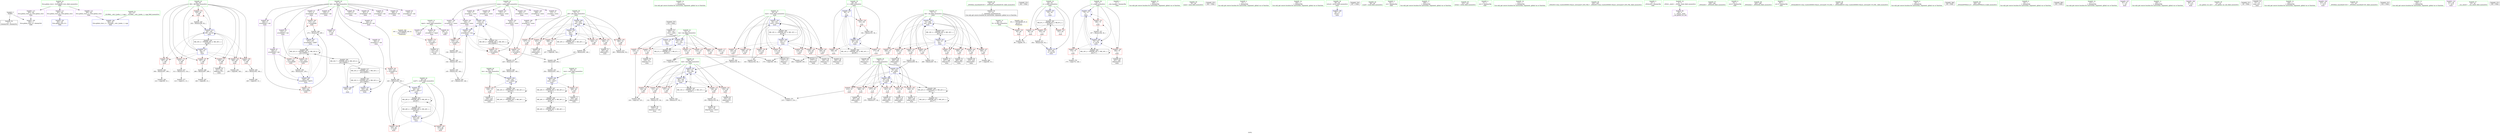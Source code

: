 digraph "SVFG" {
	label="SVFG";

	Node0x55e8c826e5e0 [shape=record,color=grey,label="{NodeID: 0\nNullPtr}"];
	Node0x55e8c826e5e0 -> Node0x55e8c8296a30[style=solid];
	Node0x55e8c826e5e0 -> Node0x55e8c829e7e0[style=solid];
	Node0x55e8c82a51a0 [shape=record,color=grey,label="{NodeID: 263\n308 = Binary(307, 309, )\n}"];
	Node0x55e8c82a51a0 -> Node0x55e8c82a6e20[style=solid];
	Node0x55e8c829e340 [shape=record,color=red,label="{NodeID: 180\n272\<--271\n\<--arrayidx86\nmain\n}"];
	Node0x55e8c829e340 -> Node0x55e8c82a5920[style=solid];
	Node0x55e8c8295770 [shape=record,color=purple,label="{NodeID: 97\n115\<--17\narrayidx\<--nums\nmain\n}"];
	Node0x55e8c82723c0 [shape=record,color=green,label="{NodeID: 14\n197\<--1\n\<--dummyObj\nCan only get source location for instruction, argument, global var or function.}"];
	Node0x55e8c82a66a0 [shape=record,color=grey,label="{NodeID: 277\n315 = cmp(313, 15, )\n}"];
	Node0x55e8c8298ff0 [shape=record,color=blue,label="{NodeID: 194\n64\<--163\nstart\<--inc26\nmain\n}"];
	Node0x55e8c8298ff0 -> Node0x55e8c829b5c0[style=dashed];
	Node0x55e8c8298ff0 -> Node0x55e8c829b690[style=dashed];
	Node0x55e8c8298ff0 -> Node0x55e8c829b760[style=dashed];
	Node0x55e8c8298ff0 -> Node0x55e8c829b830[style=dashed];
	Node0x55e8c8298ff0 -> Node0x55e8c829b900[style=dashed];
	Node0x55e8c8298ff0 -> Node0x55e8c829b9d0[style=dashed];
	Node0x55e8c8298ff0 -> Node0x55e8c829baa0[style=dashed];
	Node0x55e8c8298ff0 -> Node0x55e8c8298ff0[style=dashed];
	Node0x55e8c8298ff0 -> Node0x55e8c82b6da0[style=dashed];
	Node0x55e8c82962d0 [shape=record,color=purple,label="{NodeID: 111\n381\<--28\nllvm.global_ctors_0\<--llvm.global_ctors\nGlob }"];
	Node0x55e8c82962d0 -> Node0x55e8c829e5e0[style=solid];
	Node0x55e8c8274440 [shape=record,color=green,label="{NodeID: 28\n42\<--48\n_ZNSt8ios_base4InitD1Ev\<--_ZNSt8ios_base4InitD1Ev_field_insensitive\n}"];
	Node0x55e8c8274440 -> Node0x55e8c8296c00[style=solid];
	Node0x55e8c82d1840 [shape=record,color=black,label="{NodeID: 374\n342 = PHI()\n}"];
	Node0x55e8c8299b50 [shape=record,color=blue,label="{NodeID: 208\n76\<--278\nk\<--inc89\nmain\n}"];
	Node0x55e8c8299b50 -> Node0x55e8c829cfc0[style=dashed];
	Node0x55e8c8299b50 -> Node0x55e8c829d090[style=dashed];
	Node0x55e8c8299b50 -> Node0x55e8c829d160[style=dashed];
	Node0x55e8c8299b50 -> Node0x55e8c829d230[style=dashed];
	Node0x55e8c8299b50 -> Node0x55e8c829d300[style=dashed];
	Node0x55e8c8299b50 -> Node0x55e8c829d3d0[style=dashed];
	Node0x55e8c8299b50 -> Node0x55e8c8299b50[style=dashed];
	Node0x55e8c8299b50 -> Node0x55e8c82b1090[style=dashed];
	Node0x55e8c829b690 [shape=record,color=red,label="{NodeID: 125\n113\<--64\n\<--start\nmain\n}"];
	Node0x55e8c829b690 -> Node0x55e8c8296dd0[style=solid];
	Node0x55e8c82951c0 [shape=record,color=green,label="{NodeID: 42\n82\<--83\nres97\<--res97_field_insensitive\nmain\n}"];
	Node0x55e8c82951c0 -> Node0x55e8c829d640[style=solid];
	Node0x55e8c82951c0 -> Node0x55e8c829d710[style=solid];
	Node0x55e8c82951c0 -> Node0x55e8c8299dc0[style=solid];
	Node0x55e8c82951c0 -> Node0x55e8c82a0ee0[style=solid];
	Node0x55e8c82b6090 [shape=record,color=black,label="{NodeID: 305\nMR_8V_3 = PHI(MR_8V_4, MR_8V_2, )\npts\{63 \}\n}"];
	Node0x55e8c82b6090 -> Node0x55e8c829b350[style=dashed];
	Node0x55e8c82b6090 -> Node0x55e8c829b420[style=dashed];
	Node0x55e8c82b6090 -> Node0x55e8c829b4f0[style=dashed];
	Node0x55e8c82b6090 -> Node0x55e8c82a1080[style=dashed];
	Node0x55e8c829c1f0 [shape=record,color=red,label="{NodeID: 139\n174\<--70\n\<--j\nmain\n}"];
	Node0x55e8c829c1f0 -> Node0x55e8c82a6520[style=solid];
	Node0x55e8c8296dd0 [shape=record,color=black,label="{NodeID: 56\n114\<--113\nidxprom\<--\nmain\n}"];
	Node0x55e8c829cd50 [shape=record,color=red,label="{NodeID: 153\n244\<--74\n\<--j48\nmain\n}"];
	Node0x55e8c829cd50 -> Node0x55e8c82a54a0[style=solid];
	Node0x55e8c8297930 [shape=record,color=black,label="{NodeID: 70\n236\<--235\nidxprom66\<--\nmain\n}"];
	Node0x55e8c829a4a0 [shape=record,color=grey,label="{NodeID: 250\n147 = Binary(145, 148, )\n}"];
	Node0x55e8c829a4a0 -> Node0x55e8c8298e50[style=solid];
	Node0x55e8c829d8b0 [shape=record,color=red,label="{NodeID: 167\n297\<--84\n\<--i98\nmain\n}"];
	Node0x55e8c829d8b0 -> Node0x55e8c82a5620[style=solid];
	Node0x55e8c8298490 [shape=record,color=purple,label="{NodeID: 84\n230\<--8\narrayidx63\<--tab\nmain\n}"];
	Node0x55e8c8272e80 [shape=record,color=green,label="{NodeID: 1\n7\<--1\n__dso_handle\<--dummyObj\nGlob }"];
	Node0x55e8c82a5320 [shape=record,color=grey,label="{NodeID: 264\n136 = Binary(137, 135, )\n}"];
	Node0x55e8c82a5320 -> Node0x55e8c8299ea0[style=solid];
	Node0x55e8c829e410 [shape=record,color=red,label="{NodeID: 181\n323\<--322\n\<--arrayidx116\nmain\n}"];
	Node0x55e8c829e410 -> Node0x55e8c829a1a0[style=solid];
	Node0x55e8c8295840 [shape=record,color=purple,label="{NodeID: 98\n118\<--17\narrayidx7\<--nums\nmain\n}"];
	Node0x55e8c8295840 -> Node0x55e8c829ec20[style=solid];
	Node0x55e8c8272490 [shape=record,color=green,label="{NodeID: 15\n299\<--1\n\<--dummyObj\nCan only get source location for instruction, argument, global var or function.}"];
	Node0x55e8c82a6820 [shape=record,color=grey,label="{NodeID: 278\n111 = cmp(109, 110, )\n}"];
	Node0x55e8c82990c0 [shape=record,color=blue,label="{NodeID: 195\n68\<--15\ni\<--\nmain\n}"];
	Node0x55e8c82990c0 -> Node0x55e8c829bf80[style=dashed];
	Node0x55e8c82990c0 -> Node0x55e8c829c050[style=dashed];
	Node0x55e8c82990c0 -> Node0x55e8c829c120[style=dashed];
	Node0x55e8c82990c0 -> Node0x55e8c8299400[style=dashed];
	Node0x55e8c82990c0 -> Node0x55e8c82b7390[style=dashed];
	Node0x55e8c82963d0 [shape=record,color=purple,label="{NodeID: 112\n382\<--28\nllvm.global_ctors_1\<--llvm.global_ctors\nGlob }"];
	Node0x55e8c82963d0 -> Node0x55e8c829e6e0[style=solid];
	Node0x55e8c8274510 [shape=record,color=green,label="{NodeID: 29\n55\<--56\nmain\<--main_field_insensitive\n}"];
	Node0x55e8c82d1940 [shape=record,color=black,label="{NodeID: 375\n344 = PHI()\n}"];
	Node0x55e8c8299c20 [shape=record,color=blue,label="{NodeID: 209\n74\<--283\nj48\<--inc92\nmain\n}"];
	Node0x55e8c8299c20 -> Node0x55e8c829cae0[style=dashed];
	Node0x55e8c8299c20 -> Node0x55e8c829cbb0[style=dashed];
	Node0x55e8c8299c20 -> Node0x55e8c829cc80[style=dashed];
	Node0x55e8c8299c20 -> Node0x55e8c829cd50[style=dashed];
	Node0x55e8c8299c20 -> Node0x55e8c829ce20[style=dashed];
	Node0x55e8c8299c20 -> Node0x55e8c829cef0[style=dashed];
	Node0x55e8c8299c20 -> Node0x55e8c8299670[style=dashed];
	Node0x55e8c8299c20 -> Node0x55e8c8299c20[style=dashed];
	Node0x55e8c8299c20 -> Node0x55e8c82b8290[style=dashed];
	Node0x55e8c829b760 [shape=record,color=red,label="{NodeID: 126\n116\<--64\n\<--start\nmain\n}"];
	Node0x55e8c829b760 -> Node0x55e8c8296ea0[style=solid];
	Node0x55e8c8295290 [shape=record,color=green,label="{NodeID: 43\n84\<--85\ni98\<--i98_field_insensitive\nmain\n}"];
	Node0x55e8c8295290 -> Node0x55e8c829d7e0[style=solid];
	Node0x55e8c8295290 -> Node0x55e8c829d8b0[style=solid];
	Node0x55e8c8295290 -> Node0x55e8c829d980[style=solid];
	Node0x55e8c8295290 -> Node0x55e8c829da50[style=solid];
	Node0x55e8c8295290 -> Node0x55e8c829db20[style=solid];
	Node0x55e8c8295290 -> Node0x55e8c829dbf0[style=solid];
	Node0x55e8c8295290 -> Node0x55e8c829dcc0[style=solid];
	Node0x55e8c8295290 -> Node0x55e8c82a0e10[style=solid];
	Node0x55e8c8295290 -> Node0x55e8c82a0fb0[style=solid];
	Node0x55e8c82b6da0 [shape=record,color=black,label="{NodeID: 306\nMR_10V_2 = PHI(MR_10V_4, MR_10V_1, )\npts\{65 \}\n}"];
	Node0x55e8c82b6da0 -> Node0x55e8c829eb50[style=dashed];
	Node0x55e8c829c2c0 [shape=record,color=red,label="{NodeID: 140\n180\<--70\n\<--j\nmain\n}"];
	Node0x55e8c829c2c0 -> Node0x55e8c8297520[style=solid];
	Node0x55e8c8296ea0 [shape=record,color=black,label="{NodeID: 57\n117\<--116\nidxprom6\<--\nmain\n}"];
	Node0x55e8c829ce20 [shape=record,color=red,label="{NodeID: 154\n262\<--74\n\<--j48\nmain\n}"];
	Node0x55e8c829ce20 -> Node0x55e8c8297d40[style=solid];
	Node0x55e8c8297a00 [shape=record,color=black,label="{NodeID: 71\n239\<--238\nidxprom68\<--\nmain\n}"];
	Node0x55e8c82bf790 [shape=record,color=yellow,style=double,label="{NodeID: 334\n6V_1 = ENCHI(MR_6V_0)\npts\{61 \}\nFun[main]}"];
	Node0x55e8c82bf790 -> Node0x55e8c829b280[style=dashed];
	Node0x55e8c829a620 [shape=record,color=grey,label="{NodeID: 251\n139 = Binary(138, 92, )\n}"];
	Node0x55e8c829a620 -> Node0x55e8c8297110[style=solid];
	Node0x55e8c829d980 [shape=record,color=red,label="{NodeID: 168\n302\<--84\n\<--i98\nmain\n}"];
	Node0x55e8c829d980 -> Node0x55e8c82a4d20[style=solid];
	Node0x55e8c8298560 [shape=record,color=purple,label="{NodeID: 85\n233\<--8\narrayidx65\<--tab\nmain\n}"];
	Node0x55e8c8298560 -> Node0x55e8c829e000[style=solid];
	Node0x55e8c8272d00 [shape=record,color=green,label="{NodeID: 2\n15\<--1\n\<--dummyObj\nCan only get source location for instruction, argument, global var or function.}"];
	Node0x55e8c82c03d0 [shape=record,color=yellow,style=double,label="{NodeID: 348\n34V_1 = ENCHI(MR_34V_0)\npts\{130000 \}\nFun[main]}"];
	Node0x55e8c82c03d0 -> Node0x55e8c829de60[style=dashed];
	Node0x55e8c82a54a0 [shape=record,color=grey,label="{NodeID: 265\n245 = Binary(244, 148, )\n}"];
	Node0x55e8c82a54a0 -> Node0x55e8c829ada0[style=solid];
	Node0x55e8c829e4e0 [shape=record,color=blue,label="{NodeID: 182\n14\<--15\nlen\<--\nGlob }"];
	Node0x55e8c829e4e0 -> Node0x55e8c82b5b90[style=dashed];
	Node0x55e8c8295910 [shape=record,color=purple,label="{NodeID: 99\n130\<--17\narrayidx12\<--nums\nmain\n}"];
	Node0x55e8c8272560 [shape=record,color=green,label="{NodeID: 16\n304\<--1\n\<--dummyObj\nCan only get source location for instruction, argument, global var or function.}"];
	Node0x55e8c82a69a0 [shape=record,color=grey,label="{NodeID: 279\n96 = cmp(94, 95, )\n}"];
	Node0x55e8c8299190 [shape=record,color=blue,label="{NodeID: 196\n70\<--15\nj\<--\nmain\n}"];
	Node0x55e8c8299190 -> Node0x55e8c829c1f0[style=dashed];
	Node0x55e8c8299190 -> Node0x55e8c829c2c0[style=dashed];
	Node0x55e8c8299190 -> Node0x55e8c829c390[style=dashed];
	Node0x55e8c8299190 -> Node0x55e8c8299190[style=dashed];
	Node0x55e8c8299190 -> Node0x55e8c8299330[style=dashed];
	Node0x55e8c8299190 -> Node0x55e8c82b7890[style=dashed];
	Node0x55e8c82964d0 [shape=record,color=purple,label="{NodeID: 113\n383\<--28\nllvm.global_ctors_2\<--llvm.global_ctors\nGlob }"];
	Node0x55e8c82964d0 -> Node0x55e8c829e7e0[style=solid];
	Node0x55e8c82745e0 [shape=record,color=green,label="{NodeID: 30\n58\<--59\nretval\<--retval_field_insensitive\nmain\n}"];
	Node0x55e8c82745e0 -> Node0x55e8c829e8e0[style=solid];
	Node0x55e8c82d1a40 [shape=record,color=black,label="{NodeID: 376\n347 = PHI()\n}"];
	Node0x55e8c8299cf0 [shape=record,color=blue,label="{NodeID: 210\n72\<--288\ni44\<--inc95\nmain\n}"];
	Node0x55e8c8299cf0 -> Node0x55e8c829c460[style=dashed];
	Node0x55e8c8299cf0 -> Node0x55e8c829c530[style=dashed];
	Node0x55e8c8299cf0 -> Node0x55e8c829c600[style=dashed];
	Node0x55e8c8299cf0 -> Node0x55e8c829c6d0[style=dashed];
	Node0x55e8c8299cf0 -> Node0x55e8c829c7a0[style=dashed];
	Node0x55e8c8299cf0 -> Node0x55e8c829c870[style=dashed];
	Node0x55e8c8299cf0 -> Node0x55e8c829c940[style=dashed];
	Node0x55e8c8299cf0 -> Node0x55e8c829ca10[style=dashed];
	Node0x55e8c8299cf0 -> Node0x55e8c8299cf0[style=dashed];
	Node0x55e8c8299cf0 -> Node0x55e8c82b7d90[style=dashed];
	Node0x55e8c829b830 [shape=record,color=red,label="{NodeID: 127\n120\<--64\n\<--start\nmain\n}"];
	Node0x55e8c829b830 -> Node0x55e8c82a4a20[style=solid];
	Node0x55e8c8295360 [shape=record,color=green,label="{NodeID: 44\n89\<--90\nscanf\<--scanf_field_insensitive\n}"];
	Node0x55e8c82b6e90 [shape=record,color=black,label="{NodeID: 307\nMR_12V_2 = PHI(MR_12V_3, MR_12V_1, )\npts\{67 \}\n}"];
	Node0x55e8c82b6e90 -> Node0x55e8c829ecf0[style=dashed];
	Node0x55e8c82b6e90 -> Node0x55e8c82b6e90[style=dashed];
	Node0x55e8c829c390 [shape=record,color=red,label="{NodeID: 141\n186\<--70\n\<--j\nmain\n}"];
	Node0x55e8c829c390 -> Node0x55e8c82a48a0[style=solid];
	Node0x55e8c8296f70 [shape=record,color=black,label="{NodeID: 58\n129\<--128\nidxprom11\<--\nmain\n}"];
	Node0x55e8c829cef0 [shape=record,color=red,label="{NodeID: 155\n282\<--74\n\<--j48\nmain\n}"];
	Node0x55e8c829cef0 -> Node0x55e8c82a60a0[style=solid];
	Node0x55e8c8297ad0 [shape=record,color=black,label="{NodeID: 72\n247\<--246\nidxprom72\<--\nmain\n}"];
	Node0x55e8c829a7a0 [shape=record,color=grey,label="{NodeID: 252\n210 = Binary(209, 92, )\n}"];
	Node0x55e8c829a7a0 -> Node0x55e8c8299740[style=solid];
	Node0x55e8c829da50 [shape=record,color=red,label="{NodeID: 169\n307\<--84\n\<--i98\nmain\n}"];
	Node0x55e8c829da50 -> Node0x55e8c82a51a0[style=solid];
	Node0x55e8c8298630 [shape=record,color=purple,label="{NodeID: 86\n237\<--8\narrayidx67\<--tab\nmain\n}"];
	Node0x55e8c82726b0 [shape=record,color=green,label="{NodeID: 3\n19\<--1\n.str\<--dummyObj\nGlob }"];
	Node0x55e8c82a5620 [shape=record,color=grey,label="{NodeID: 266\n298 = Binary(297, 299, )\n}"];
	Node0x55e8c82a5620 -> Node0x55e8c82a75a0[style=solid];
	Node0x55e8c829e5e0 [shape=record,color=blue,label="{NodeID: 183\n381\<--29\nllvm.global_ctors_0\<--\nGlob }"];
	Node0x55e8c82959e0 [shape=record,color=purple,label="{NodeID: 100\n134\<--17\narrayidx14\<--nums\nmain\n}"];
	Node0x55e8c82959e0 -> Node0x55e8c829dd90[style=solid];
	Node0x55e8c82736e0 [shape=record,color=green,label="{NodeID: 17\n309\<--1\n\<--dummyObj\nCan only get source location for instruction, argument, global var or function.}"];
	Node0x55e8c82a6b20 [shape=record,color=grey,label="{NodeID: 280\n170 = cmp(168, 169, )\n}"];
	Node0x55e8c8299260 [shape=record,color=blue,label="{NodeID: 197\n182\<--184\narrayidx37\<--\nmain\n}"];
	Node0x55e8c8299260 -> Node0x55e8c8299260[style=dashed];
	Node0x55e8c8299260 -> Node0x55e8c82bbe90[style=dashed];
	Node0x55e8c82965d0 [shape=record,color=red,label="{NodeID: 114\n110\<--14\n\<--len\nmain\n}"];
	Node0x55e8c82965d0 -> Node0x55e8c82a6820[style=solid];
	Node0x55e8c82746b0 [shape=record,color=green,label="{NodeID: 31\n60\<--61\nN\<--N_field_insensitive\nmain\n}"];
	Node0x55e8c82746b0 -> Node0x55e8c829b280[style=solid];
	Node0x55e8c8299dc0 [shape=record,color=blue,label="{NodeID: 211\n82\<--184\nres97\<--\nmain\n}"];
	Node0x55e8c8299dc0 -> Node0x55e8c829d640[style=dashed];
	Node0x55e8c8299dc0 -> Node0x55e8c829d710[style=dashed];
	Node0x55e8c8299dc0 -> Node0x55e8c82a0ee0[style=dashed];
	Node0x55e8c8299dc0 -> Node0x55e8c82b5690[style=dashed];
	Node0x55e8c8299dc0 -> Node0x55e8c82b9690[style=dashed];
	Node0x55e8c829b900 [shape=record,color=red,label="{NodeID: 128\n128\<--64\n\<--start\nmain\n}"];
	Node0x55e8c829b900 -> Node0x55e8c8296f70[style=solid];
	Node0x55e8c8295430 [shape=record,color=green,label="{NodeID: 45\n103\<--104\nstrlen\<--strlen_field_insensitive\n}"];
	Node0x55e8c82b7390 [shape=record,color=black,label="{NodeID: 308\nMR_14V_2 = PHI(MR_14V_4, MR_14V_1, )\npts\{69 \}\n}"];
	Node0x55e8c82b7390 -> Node0x55e8c82990c0[style=dashed];
	Node0x55e8c829c460 [shape=record,color=red,label="{NodeID: 142\n200\<--72\n\<--i44\nmain\n}"];
	Node0x55e8c829c460 -> Node0x55e8c82a6ca0[style=solid];
	Node0x55e8c8297040 [shape=record,color=black,label="{NodeID: 59\n133\<--132\nidxprom13\<--sub\nmain\n}"];
	Node0x55e8c829cfc0 [shape=record,color=red,label="{NodeID: 156\n213\<--76\n\<--k\nmain\n}"];
	Node0x55e8c829cfc0 -> Node0x55e8c82a63a0[style=solid];
	Node0x55e8c8297ba0 [shape=record,color=black,label="{NodeID: 73\n250\<--249\nidxprom74\<--\nmain\n}"];
	Node0x55e8c829a920 [shape=record,color=grey,label="{NodeID: 253\n254 = Binary(253, 148, )\n}"];
	Node0x55e8c829a920 -> Node0x55e8c82999b0[style=solid];
	Node0x55e8c829db20 [shape=record,color=red,label="{NodeID: 170\n312\<--84\n\<--i98\nmain\n}"];
	Node0x55e8c829db20 -> Node0x55e8c829a020[style=solid];
	Node0x55e8c8298700 [shape=record,color=purple,label="{NodeID: 87\n240\<--8\narrayidx69\<--tab\nmain\n}"];
	Node0x55e8c8298700 -> Node0x55e8c829e0d0[style=solid];
	Node0x55e8c8298700 -> Node0x55e8c82998e0[style=solid];
	Node0x55e8c826e800 [shape=record,color=green,label="{NodeID: 4\n21\<--1\n.str.1\<--dummyObj\nGlob }"];
	Node0x55e8c82a57a0 [shape=record,color=grey,label="{NodeID: 267\n278 = Binary(277, 92, )\n}"];
	Node0x55e8c82a57a0 -> Node0x55e8c8299b50[style=solid];
	Node0x55e8c829e6e0 [shape=record,color=blue,label="{NodeID: 184\n382\<--30\nllvm.global_ctors_1\<--_GLOBAL__sub_I_Jasko_1_1.cpp\nGlob }"];
	Node0x55e8c8295ab0 [shape=record,color=purple,label="{NodeID: 101\n151\<--17\narrayidx22\<--nums\nmain\n}"];
	Node0x55e8c82737b0 [shape=record,color=green,label="{NodeID: 18\n314\<--1\n\<--dummyObj\nCan only get source location for instruction, argument, global var or function.}"];
	Node0x55e8c82a6ca0 [shape=record,color=grey,label="{NodeID: 281\n202 = cmp(200, 201, )\n}"];
	Node0x55e8c8299330 [shape=record,color=blue,label="{NodeID: 198\n70\<--187\nj\<--inc39\nmain\n}"];
	Node0x55e8c8299330 -> Node0x55e8c829c1f0[style=dashed];
	Node0x55e8c8299330 -> Node0x55e8c829c2c0[style=dashed];
	Node0x55e8c8299330 -> Node0x55e8c829c390[style=dashed];
	Node0x55e8c8299330 -> Node0x55e8c8299190[style=dashed];
	Node0x55e8c8299330 -> Node0x55e8c8299330[style=dashed];
	Node0x55e8c8299330 -> Node0x55e8c82b7890[style=dashed];
	Node0x55e8c829ae70 [shape=record,color=red,label="{NodeID: 115\n125\<--14\n\<--len\nmain\n}"];
	Node0x55e8c829ae70 -> Node0x55e8c82a7420[style=solid];
	Node0x55e8c8274780 [shape=record,color=green,label="{NodeID: 32\n62\<--63\nz\<--z_field_insensitive\nmain\n}"];
	Node0x55e8c8274780 -> Node0x55e8c829b350[style=solid];
	Node0x55e8c8274780 -> Node0x55e8c829b420[style=solid];
	Node0x55e8c8274780 -> Node0x55e8c829b4f0[style=solid];
	Node0x55e8c8274780 -> Node0x55e8c829e9b0[style=solid];
	Node0x55e8c8274780 -> Node0x55e8c82a1080[style=solid];
	Node0x55e8c82a0e10 [shape=record,color=blue,label="{NodeID: 212\n84\<--15\ni98\<--\nmain\n}"];
	Node0x55e8c82a0e10 -> Node0x55e8c829d7e0[style=dashed];
	Node0x55e8c82a0e10 -> Node0x55e8c829d8b0[style=dashed];
	Node0x55e8c82a0e10 -> Node0x55e8c829d980[style=dashed];
	Node0x55e8c82a0e10 -> Node0x55e8c829da50[style=dashed];
	Node0x55e8c82a0e10 -> Node0x55e8c829db20[style=dashed];
	Node0x55e8c82a0e10 -> Node0x55e8c829dbf0[style=dashed];
	Node0x55e8c82a0e10 -> Node0x55e8c829dcc0[style=dashed];
	Node0x55e8c82a0e10 -> Node0x55e8c82a0fb0[style=dashed];
	Node0x55e8c82a0e10 -> Node0x55e8c82b9b90[style=dashed];
	Node0x55e8c829b9d0 [shape=record,color=red,label="{NodeID: 129\n149\<--64\n\<--start\nmain\n}"];
	Node0x55e8c829b9d0 -> Node0x55e8c82972b0[style=solid];
	Node0x55e8c8295500 [shape=record,color=green,label="{NodeID: 46\n335\<--336\n_ZStlsISt11char_traitsIcEERSt13basic_ostreamIcT_ES5_PKc\<--_ZStlsISt11char_traitsIcEERSt13basic_ostreamIcT_ES5_PKc_field_insensitive\n}"];
	Node0x55e8c82b7890 [shape=record,color=black,label="{NodeID: 309\nMR_16V_2 = PHI(MR_16V_3, MR_16V_1, )\npts\{71 \}\n}"];
	Node0x55e8c82b7890 -> Node0x55e8c8299190[style=dashed];
	Node0x55e8c82b7890 -> Node0x55e8c82b7890[style=dashed];
	Node0x55e8c829c530 [shape=record,color=red,label="{NodeID: 143\n209\<--72\n\<--i44\nmain\n}"];
	Node0x55e8c829c530 -> Node0x55e8c829a7a0[style=solid];
	Node0x55e8c8297110 [shape=record,color=black,label="{NodeID: 60\n140\<--139\nidxprom16\<--sub15\nmain\n}"];
	Node0x55e8c82bbe90 [shape=record,color=black,label="{NodeID: 323\nMR_32V_3 = PHI(MR_32V_4, MR_32V_2, )\npts\{100000 \}\n}"];
	Node0x55e8c82bbe90 -> Node0x55e8c8299260[style=dashed];
	Node0x55e8c82bbe90 -> Node0x55e8c82994d0[style=dashed];
	Node0x55e8c82bbe90 -> Node0x55e8c82bbe90[style=dashed];
	Node0x55e8c829d090 [shape=record,color=red,label="{NodeID: 157\n221\<--76\n\<--k\nmain\n}"];
	Node0x55e8c829d090 -> Node0x55e8c82976c0[style=solid];
	Node0x55e8c8297c70 [shape=record,color=black,label="{NodeID: 74\n260\<--259\nidxprom79\<--\nmain\n}"];
	Node0x55e8c829aaa0 [shape=record,color=grey,label="{NodeID: 254\n158 = Binary(157, 92, )\n}"];
	Node0x55e8c829aaa0 -> Node0x55e8c8298f20[style=solid];
	Node0x55e8c829dbf0 [shape=record,color=red,label="{NodeID: 171\n320\<--84\n\<--i98\nmain\n}"];
	Node0x55e8c829dbf0 -> Node0x55e8c8298080[style=solid];
	Node0x55e8c82987d0 [shape=record,color=purple,label="{NodeID: 88\n261\<--8\narrayidx80\<--tab\nmain\n}"];
	Node0x55e8c8272b80 [shape=record,color=green,label="{NodeID: 5\n23\<--1\n_ZSt4cout\<--dummyObj\nGlob }"];
	Node0x55e8c82a5920 [shape=record,color=grey,label="{NodeID: 268\n273 = Binary(272, 265, )\n}"];
	Node0x55e8c82a5920 -> Node0x55e8c8299a80[style=solid];
	Node0x55e8c829e7e0 [shape=record,color=blue, style = dotted,label="{NodeID: 185\n383\<--3\nllvm.global_ctors_2\<--dummyVal\nGlob }"];
	Node0x55e8c8295b80 [shape=record,color=purple,label="{NodeID: 102\n154\<--17\narrayidx24\<--nums\nmain\n}"];
	Node0x55e8c8295b80 -> Node0x55e8c8298e50[style=solid];
	Node0x55e8c8273880 [shape=record,color=green,label="{NodeID: 19\n4\<--6\n_ZStL8__ioinit\<--_ZStL8__ioinit_field_insensitive\nGlob }"];
	Node0x55e8c8273880 -> Node0x55e8c8298150[style=solid];
	Node0x55e8c82a6e20 [shape=record,color=grey,label="{NodeID: 282\n310 = cmp(308, 15, )\n}"];
	Node0x55e8c8299400 [shape=record,color=blue,label="{NodeID: 199\n68\<--192\ni\<--inc42\nmain\n}"];
	Node0x55e8c8299400 -> Node0x55e8c829bf80[style=dashed];
	Node0x55e8c8299400 -> Node0x55e8c829c050[style=dashed];
	Node0x55e8c8299400 -> Node0x55e8c829c120[style=dashed];
	Node0x55e8c8299400 -> Node0x55e8c8299400[style=dashed];
	Node0x55e8c8299400 -> Node0x55e8c82b7390[style=dashed];
	Node0x55e8c829af40 [shape=record,color=red,label="{NodeID: 116\n169\<--14\n\<--len\nmain\n}"];
	Node0x55e8c829af40 -> Node0x55e8c82a6b20[style=solid];
	Node0x55e8c8274850 [shape=record,color=green,label="{NodeID: 33\n64\<--65\nstart\<--start_field_insensitive\nmain\n}"];
	Node0x55e8c8274850 -> Node0x55e8c829b5c0[style=solid];
	Node0x55e8c8274850 -> Node0x55e8c829b690[style=solid];
	Node0x55e8c8274850 -> Node0x55e8c829b760[style=solid];
	Node0x55e8c8274850 -> Node0x55e8c829b830[style=solid];
	Node0x55e8c8274850 -> Node0x55e8c829b900[style=solid];
	Node0x55e8c8274850 -> Node0x55e8c829b9d0[style=solid];
	Node0x55e8c8274850 -> Node0x55e8c829baa0[style=solid];
	Node0x55e8c8274850 -> Node0x55e8c829eb50[style=solid];
	Node0x55e8c8274850 -> Node0x55e8c8298ff0[style=solid];
	Node0x55e8c82a0ee0 [shape=record,color=blue,label="{NodeID: 213\n82\<--325\nres97\<--add117\nmain\n}"];
	Node0x55e8c82a0ee0 -> Node0x55e8c82b5690[style=dashed];
	Node0x55e8c829baa0 [shape=record,color=red,label="{NodeID: 130\n162\<--64\n\<--start\nmain\n}"];
	Node0x55e8c829baa0 -> Node0x55e8c829ac20[style=solid];
	Node0x55e8c82955d0 [shape=record,color=green,label="{NodeID: 47\n339\<--340\n_ZNSolsEi\<--_ZNSolsEi_field_insensitive\n}"];
	Node0x55e8c82b7d90 [shape=record,color=black,label="{NodeID: 310\nMR_18V_2 = PHI(MR_18V_4, MR_18V_1, )\npts\{73 \}\n}"];
	Node0x55e8c82b7d90 -> Node0x55e8c82995a0[style=dashed];
	Node0x55e8c829c600 [shape=record,color=red,label="{NodeID: 144\n218\<--72\n\<--i44\nmain\n}"];
	Node0x55e8c829c600 -> Node0x55e8c82975f0[style=solid];
	Node0x55e8c82971e0 [shape=record,color=black,label="{NodeID: 61\n143\<--142\nconv18\<--\nmain\n}"];
	Node0x55e8c82971e0 -> Node0x55e8c8299ea0[style=solid];
	Node0x55e8c829d160 [shape=record,color=red,label="{NodeID: 158\n235\<--76\n\<--k\nmain\n}"];
	Node0x55e8c829d160 -> Node0x55e8c8297930[style=solid];
	Node0x55e8c8297d40 [shape=record,color=black,label="{NodeID: 75\n263\<--262\nidxprom81\<--\nmain\n}"];
	Node0x55e8c829ac20 [shape=record,color=grey,label="{NodeID: 255\n163 = Binary(162, 92, )\n}"];
	Node0x55e8c829ac20 -> Node0x55e8c8298ff0[style=solid];
	Node0x55e8c829dcc0 [shape=record,color=red,label="{NodeID: 172\n329\<--84\n\<--i98\nmain\n}"];
	Node0x55e8c829dcc0 -> Node0x55e8c82a2690[style=solid];
	Node0x55e8c82988a0 [shape=record,color=purple,label="{NodeID: 89\n264\<--8\narrayidx82\<--tab\nmain\n}"];
	Node0x55e8c82988a0 -> Node0x55e8c829e270[style=solid];
	Node0x55e8c8272c10 [shape=record,color=green,label="{NodeID: 6\n24\<--1\n.str.2\<--dummyObj\nGlob }"];
	Node0x55e8c82a5aa0 [shape=record,color=grey,label="{NodeID: 269\n226 = Binary(225, 148, )\n}"];
	Node0x55e8c82a5aa0 -> Node0x55e8c8299810[style=solid];
	Node0x55e8c829e8e0 [shape=record,color=blue,label="{NodeID: 186\n58\<--15\nretval\<--\nmain\n}"];
	Node0x55e8c8295c50 [shape=record,color=purple,label="{NodeID: 103\n220\<--17\narrayidx57\<--nums\nmain\n}"];
	Node0x55e8c8273950 [shape=record,color=green,label="{NodeID: 20\n8\<--10\ntab\<--tab_field_insensitive\nGlob }"];
	Node0x55e8c8273950 -> Node0x55e8c8298220[style=solid];
	Node0x55e8c8273950 -> Node0x55e8c82982f0[style=solid];
	Node0x55e8c8273950 -> Node0x55e8c82983c0[style=solid];
	Node0x55e8c8273950 -> Node0x55e8c8298490[style=solid];
	Node0x55e8c8273950 -> Node0x55e8c8298560[style=solid];
	Node0x55e8c8273950 -> Node0x55e8c8298630[style=solid];
	Node0x55e8c8273950 -> Node0x55e8c8298700[style=solid];
	Node0x55e8c8273950 -> Node0x55e8c82987d0[style=solid];
	Node0x55e8c8273950 -> Node0x55e8c82988a0[style=solid];
	Node0x55e8c8273950 -> Node0x55e8c8298970[style=solid];
	Node0x55e8c8273950 -> Node0x55e8c8298a40[style=solid];
	Node0x55e8c8273950 -> Node0x55e8c8298b10[style=solid];
	Node0x55e8c8273950 -> Node0x55e8c8298be0[style=solid];
	Node0x55e8c82a6fa0 [shape=record,color=grey,label="{NodeID: 283\n295 = cmp(294, 148, )\n}"];
	Node0x55e8c82994d0 [shape=record,color=blue,label="{NodeID: 200\n195\<--197\n\<--\nmain\n}"];
	Node0x55e8c82994d0 -> Node0x55e8c82bdc90[style=dashed];
	Node0x55e8c829b010 [shape=record,color=red,label="{NodeID: 117\n201\<--14\n\<--len\nmain\n}"];
	Node0x55e8c829b010 -> Node0x55e8c82a6ca0[style=solid];
	Node0x55e8c8274920 [shape=record,color=green,label="{NodeID: 34\n66\<--67\nend\<--end_field_insensitive\nmain\n}"];
	Node0x55e8c8274920 -> Node0x55e8c829bb70[style=solid];
	Node0x55e8c8274920 -> Node0x55e8c829bc40[style=solid];
	Node0x55e8c8274920 -> Node0x55e8c829bd10[style=solid];
	Node0x55e8c8274920 -> Node0x55e8c829bde0[style=solid];
	Node0x55e8c8274920 -> Node0x55e8c829beb0[style=solid];
	Node0x55e8c8274920 -> Node0x55e8c829ecf0[style=solid];
	Node0x55e8c8274920 -> Node0x55e8c8298f20[style=solid];
	Node0x55e8c82b3890 [shape=record,color=black,label="{NodeID: 297\nMR_26V_5 = PHI(MR_26V_6, MR_26V_4, )\npts\{81 \}\n}"];
	Node0x55e8c82b3890 -> Node0x55e8c82999b0[style=dashed];
	Node0x55e8c82b3890 -> Node0x55e8c82b3890[style=dashed];
	Node0x55e8c82b3890 -> Node0x55e8c82bd790[style=dashed];
	Node0x55e8c82a0fb0 [shape=record,color=blue,label="{NodeID: 214\n84\<--330\ni98\<--inc120\nmain\n}"];
	Node0x55e8c82a0fb0 -> Node0x55e8c829d7e0[style=dashed];
	Node0x55e8c82a0fb0 -> Node0x55e8c829d8b0[style=dashed];
	Node0x55e8c82a0fb0 -> Node0x55e8c829d980[style=dashed];
	Node0x55e8c82a0fb0 -> Node0x55e8c829da50[style=dashed];
	Node0x55e8c82a0fb0 -> Node0x55e8c829db20[style=dashed];
	Node0x55e8c82a0fb0 -> Node0x55e8c829dbf0[style=dashed];
	Node0x55e8c82a0fb0 -> Node0x55e8c829dcc0[style=dashed];
	Node0x55e8c82a0fb0 -> Node0x55e8c82a0fb0[style=dashed];
	Node0x55e8c82a0fb0 -> Node0x55e8c82b9b90[style=dashed];
	Node0x55e8c829bb70 [shape=record,color=red,label="{NodeID: 131\n124\<--66\n\<--end\nmain\n}"];
	Node0x55e8c829bb70 -> Node0x55e8c82a7420[style=solid];
	Node0x55e8c82966c0 [shape=record,color=green,label="{NodeID: 48\n345\<--346\n_ZNSolsEy\<--_ZNSolsEy_field_insensitive\n}"];
	Node0x55e8c82b8290 [shape=record,color=black,label="{NodeID: 311\nMR_20V_2 = PHI(MR_20V_3, MR_20V_1, )\npts\{75 \}\n}"];
	Node0x55e8c82b8290 -> Node0x55e8c8299670[style=dashed];
	Node0x55e8c82b8290 -> Node0x55e8c82b8290[style=dashed];
	Node0x55e8c829c6d0 [shape=record,color=red,label="{NodeID: 145\n228\<--72\n\<--i44\nmain\n}"];
	Node0x55e8c829c6d0 -> Node0x55e8c8297790[style=solid];
	Node0x55e8c82972b0 [shape=record,color=black,label="{NodeID: 62\n150\<--149\nidxprom21\<--\nmain\n}"];
	Node0x55e8c829d230 [shape=record,color=red,label="{NodeID: 159\n249\<--76\n\<--k\nmain\n}"];
	Node0x55e8c829d230 -> Node0x55e8c8297ba0[style=solid];
	Node0x55e8c8297e10 [shape=record,color=black,label="{NodeID: 76\n267\<--266\nidxprom83\<--\nmain\n}"];
	Node0x55e8c829ada0 [shape=record,color=grey,label="{NodeID: 256\n253 = Binary(245, 252, )\n}"];
	Node0x55e8c829ada0 -> Node0x55e8c829a920[style=solid];
	Node0x55e8c829dd90 [shape=record,color=red,label="{NodeID: 173\n135\<--134\n\<--arrayidx14\nmain\n}"];
	Node0x55e8c829dd90 -> Node0x55e8c82a5320[style=solid];
	Node0x55e8c8298970 [shape=record,color=purple,label="{NodeID: 90\n268\<--8\narrayidx84\<--tab\nmain\n}"];
	Node0x55e8c826ece0 [shape=record,color=green,label="{NodeID: 7\n26\<--1\n.str.3\<--dummyObj\nGlob }"];
	Node0x55e8c82a5c20 [shape=record,color=grey,label="{NodeID: 270\n288 = Binary(287, 92, )\n}"];
	Node0x55e8c82a5c20 -> Node0x55e8c8299cf0[style=solid];
	Node0x55e8c829e9b0 [shape=record,color=blue,label="{NodeID: 187\n62\<--92\nz\<--\nmain\n}"];
	Node0x55e8c829e9b0 -> Node0x55e8c82b6090[style=dashed];
	Node0x55e8c8295d20 [shape=record,color=purple,label="{NodeID: 104\n223\<--17\narrayidx59\<--nums\nmain\n}"];
	Node0x55e8c8295d20 -> Node0x55e8c829df30[style=solid];
	Node0x55e8c8273a20 [shape=record,color=green,label="{NodeID: 21\n11\<--13\ninput\<--input_field_insensitive\nGlob }"];
	Node0x55e8c8273a20 -> Node0x55e8c8298cb0[style=solid];
	Node0x55e8c8273a20 -> Node0x55e8c8298d80[style=solid];
	Node0x55e8c8273a20 -> Node0x55e8c82956a0[style=solid];
	Node0x55e8c82a7120 [shape=record,color=grey,label="{NodeID: 284\n257 = cmp(256, 15, )\n}"];
	Node0x55e8c82995a0 [shape=record,color=blue,label="{NodeID: 201\n72\<--15\ni44\<--\nmain\n}"];
	Node0x55e8c82995a0 -> Node0x55e8c829c460[style=dashed];
	Node0x55e8c82995a0 -> Node0x55e8c829c530[style=dashed];
	Node0x55e8c82995a0 -> Node0x55e8c829c600[style=dashed];
	Node0x55e8c82995a0 -> Node0x55e8c829c6d0[style=dashed];
	Node0x55e8c82995a0 -> Node0x55e8c829c7a0[style=dashed];
	Node0x55e8c82995a0 -> Node0x55e8c829c870[style=dashed];
	Node0x55e8c82995a0 -> Node0x55e8c829c940[style=dashed];
	Node0x55e8c82995a0 -> Node0x55e8c829ca10[style=dashed];
	Node0x55e8c82995a0 -> Node0x55e8c8299cf0[style=dashed];
	Node0x55e8c82995a0 -> Node0x55e8c82b7d90[style=dashed];
	Node0x55e8c829b0e0 [shape=record,color=red,label="{NodeID: 118\n214\<--14\n\<--len\nmain\n}"];
	Node0x55e8c829b0e0 -> Node0x55e8c82a63a0[style=solid];
	Node0x55e8c82749f0 [shape=record,color=green,label="{NodeID: 35\n68\<--69\ni\<--i_field_insensitive\nmain\n}"];
	Node0x55e8c82749f0 -> Node0x55e8c829bf80[style=solid];
	Node0x55e8c82749f0 -> Node0x55e8c829c050[style=solid];
	Node0x55e8c82749f0 -> Node0x55e8c829c120[style=solid];
	Node0x55e8c82749f0 -> Node0x55e8c82990c0[style=solid];
	Node0x55e8c82749f0 -> Node0x55e8c8299400[style=solid];
	Node0x55e8c82b3d90 [shape=record,color=black,label="{NodeID: 298\nMR_32V_9 = PHI(MR_32V_12, MR_32V_8, )\npts\{100000 \}\n}"];
	Node0x55e8c82b3d90 -> Node0x55e8c829e000[style=dashed];
	Node0x55e8c82b3d90 -> Node0x55e8c829e0d0[style=dashed];
	Node0x55e8c82b3d90 -> Node0x55e8c82998e0[style=dashed];
	Node0x55e8c82b3d90 -> Node0x55e8c82b3d90[style=dashed];
	Node0x55e8c82b3d90 -> Node0x55e8c82bdc90[style=dashed];
	Node0x55e8c82a1080 [shape=record,color=blue,label="{NodeID: 215\n62\<--354\nz\<--inc128\nmain\n}"];
	Node0x55e8c82a1080 -> Node0x55e8c82b6090[style=dashed];
	Node0x55e8c829bc40 [shape=record,color=red,label="{NodeID: 132\n131\<--66\n\<--end\nmain\n}"];
	Node0x55e8c829bc40 -> Node0x55e8c82a4ea0[style=solid];
	Node0x55e8c8296790 [shape=record,color=green,label="{NodeID: 49\n348\<--349\n_ZSt4endlIcSt11char_traitsIcEERSt13basic_ostreamIT_T0_ES6_\<--_ZSt4endlIcSt11char_traitsIcEERSt13basic_ostreamIT_T0_ES6__field_insensitive\n}"];
	Node0x55e8c82b8790 [shape=record,color=black,label="{NodeID: 312\nMR_22V_2 = PHI(MR_22V_3, MR_22V_1, )\npts\{77 \}\n}"];
	Node0x55e8c82b8790 -> Node0x55e8c82b1090[style=dashed];
	Node0x55e8c82b8790 -> Node0x55e8c82b8790[style=dashed];
	Node0x55e8c829c7a0 [shape=record,color=red,label="{NodeID: 146\n246\<--72\n\<--i44\nmain\n}"];
	Node0x55e8c829c7a0 -> Node0x55e8c8297ad0[style=solid];
	Node0x55e8c8297380 [shape=record,color=black,label="{NodeID: 63\n153\<--152\nidxprom23\<--\nmain\n}"];
	Node0x55e8c829d300 [shape=record,color=red,label="{NodeID: 160\n266\<--76\n\<--k\nmain\n}"];
	Node0x55e8c829d300 -> Node0x55e8c8297e10[style=solid];
	Node0x55e8c8297ee0 [shape=record,color=black,label="{NodeID: 77\n270\<--269\nidxprom85\<--\nmain\n}"];
	Node0x55e8c82a48a0 [shape=record,color=grey,label="{NodeID: 257\n187 = Binary(186, 92, )\n}"];
	Node0x55e8c82a48a0 -> Node0x55e8c8299330[style=solid];
	Node0x55e8c829de60 [shape=record,color=red,label="{NodeID: 174\n142\<--141\n\<--arrayidx17\nmain\n}"];
	Node0x55e8c829de60 -> Node0x55e8c82971e0[style=solid];
	Node0x55e8c8298a40 [shape=record,color=purple,label="{NodeID: 91\n271\<--8\narrayidx86\<--tab\nmain\n}"];
	Node0x55e8c8298a40 -> Node0x55e8c829e340[style=solid];
	Node0x55e8c8298a40 -> Node0x55e8c8299a80[style=solid];
	Node0x55e8c826ed70 [shape=record,color=green,label="{NodeID: 8\n29\<--1\n\<--dummyObj\nCan only get source location for instruction, argument, global var or function.}"];
	Node0x55e8c82a5da0 [shape=record,color=grey,label="{NodeID: 271\n354 = Binary(353, 92, )\n}"];
	Node0x55e8c82a5da0 -> Node0x55e8c82a1080[style=solid];
	Node0x55e8c829ea80 [shape=record,color=blue,label="{NodeID: 188\n14\<--105\nlen\<--conv\nmain\n}"];
	Node0x55e8c829ea80 -> Node0x55e8c82965d0[style=dashed];
	Node0x55e8c829ea80 -> Node0x55e8c829ae70[style=dashed];
	Node0x55e8c829ea80 -> Node0x55e8c829af40[style=dashed];
	Node0x55e8c829ea80 -> Node0x55e8c829b010[style=dashed];
	Node0x55e8c829ea80 -> Node0x55e8c829b0e0[style=dashed];
	Node0x55e8c829ea80 -> Node0x55e8c829b1b0[style=dashed];
	Node0x55e8c829ea80 -> Node0x55e8c82b5b90[style=dashed];
	Node0x55e8c8295df0 [shape=record,color=purple,label="{NodeID: 105\n248\<--17\narrayidx73\<--nums\nmain\n}"];
	Node0x55e8c8273af0 [shape=record,color=green,label="{NodeID: 22\n14\<--16\nlen\<--len_field_insensitive\nGlob }"];
	Node0x55e8c8273af0 -> Node0x55e8c82965d0[style=solid];
	Node0x55e8c8273af0 -> Node0x55e8c829ae70[style=solid];
	Node0x55e8c8273af0 -> Node0x55e8c829af40[style=solid];
	Node0x55e8c8273af0 -> Node0x55e8c829b010[style=solid];
	Node0x55e8c8273af0 -> Node0x55e8c829b0e0[style=solid];
	Node0x55e8c8273af0 -> Node0x55e8c829b1b0[style=solid];
	Node0x55e8c8273af0 -> Node0x55e8c829e4e0[style=solid];
	Node0x55e8c8273af0 -> Node0x55e8c829ea80[style=solid];
	Node0x55e8c7f4ce50 [shape=record,color=black,label="{NodeID: 368\n88 = PHI()\n}"];
	Node0x55e8c82a72a0 [shape=record,color=grey,label="{NodeID: 285\n305 = cmp(303, 15, )\n}"];
	Node0x55e8c8299670 [shape=record,color=blue,label="{NodeID: 202\n74\<--15\nj48\<--\nmain\n}"];
	Node0x55e8c8299670 -> Node0x55e8c829cae0[style=dashed];
	Node0x55e8c8299670 -> Node0x55e8c829cbb0[style=dashed];
	Node0x55e8c8299670 -> Node0x55e8c829cc80[style=dashed];
	Node0x55e8c8299670 -> Node0x55e8c829cd50[style=dashed];
	Node0x55e8c8299670 -> Node0x55e8c829ce20[style=dashed];
	Node0x55e8c8299670 -> Node0x55e8c829cef0[style=dashed];
	Node0x55e8c8299670 -> Node0x55e8c8299670[style=dashed];
	Node0x55e8c8299670 -> Node0x55e8c8299c20[style=dashed];
	Node0x55e8c8299670 -> Node0x55e8c82b8290[style=dashed];
	Node0x55e8c829b1b0 [shape=record,color=red,label="{NodeID: 119\n317\<--14\n\<--len\nmain\n}"];
	Node0x55e8c829b1b0 -> Node0x55e8c8297fb0[style=solid];
	Node0x55e8c8294de0 [shape=record,color=green,label="{NodeID: 36\n70\<--71\nj\<--j_field_insensitive\nmain\n}"];
	Node0x55e8c8294de0 -> Node0x55e8c829c1f0[style=solid];
	Node0x55e8c8294de0 -> Node0x55e8c829c2c0[style=solid];
	Node0x55e8c8294de0 -> Node0x55e8c829c390[style=solid];
	Node0x55e8c8294de0 -> Node0x55e8c8299190[style=solid];
	Node0x55e8c8294de0 -> Node0x55e8c8299330[style=solid];
	Node0x55e8c829bd10 [shape=record,color=red,label="{NodeID: 133\n138\<--66\n\<--end\nmain\n}"];
	Node0x55e8c829bd10 -> Node0x55e8c829a620[style=solid];
	Node0x55e8c8296860 [shape=record,color=green,label="{NodeID: 50\n350\<--351\n_ZNSolsEPFRSoS_E\<--_ZNSolsEPFRSoS_E_field_insensitive\n}"];
	Node0x55e8c82b8c90 [shape=record,color=black,label="{NodeID: 313\nMR_24V_2 = PHI(MR_24V_3, MR_24V_1, )\npts\{79 \}\n}"];
	Node0x55e8c82b8c90 -> Node0x55e8c82b1590[style=dashed];
	Node0x55e8c82b8c90 -> Node0x55e8c82b8c90[style=dashed];
	Node0x55e8c829c870 [shape=record,color=red,label="{NodeID: 147\n256\<--72\n\<--i44\nmain\n}"];
	Node0x55e8c829c870 -> Node0x55e8c82a7120[style=solid];
	Node0x55e8c8297450 [shape=record,color=black,label="{NodeID: 64\n178\<--177\nidxprom34\<--\nmain\n}"];
	Node0x55e8c829d3d0 [shape=record,color=red,label="{NodeID: 161\n277\<--76\n\<--k\nmain\n}"];
	Node0x55e8c829d3d0 -> Node0x55e8c82a57a0[style=solid];
	Node0x55e8c8297fb0 [shape=record,color=black,label="{NodeID: 78\n318\<--317\nidxprom113\<--\nmain\n}"];
	Node0x55e8c82a4a20 [shape=record,color=grey,label="{NodeID: 258\n121 = Binary(120, 92, )\n}"];
	Node0x55e8c82a4a20 -> Node0x55e8c829ecf0[style=solid];
	Node0x55e8c829df30 [shape=record,color=red,label="{NodeID: 175\n224\<--223\n\<--arrayidx59\nmain\n}"];
	Node0x55e8c829df30 -> Node0x55e8c82a5f20[style=solid];
	Node0x55e8c8298b10 [shape=record,color=purple,label="{NodeID: 92\n319\<--8\narrayidx114\<--tab\nmain\n}"];
	Node0x55e8c826ee00 [shape=record,color=green,label="{NodeID: 9\n92\<--1\n\<--dummyObj\nCan only get source location for instruction, argument, global var or function.}"];
	Node0x55e8c82a5f20 [shape=record,color=grey,label="{NodeID: 272\n225 = Binary(217, 224, )\n}"];
	Node0x55e8c82a5f20 -> Node0x55e8c82a5aa0[style=solid];
	Node0x55e8c829eb50 [shape=record,color=blue,label="{NodeID: 189\n64\<--15\nstart\<--\nmain\n}"];
	Node0x55e8c829eb50 -> Node0x55e8c829b5c0[style=dashed];
	Node0x55e8c829eb50 -> Node0x55e8c829b690[style=dashed];
	Node0x55e8c829eb50 -> Node0x55e8c829b760[style=dashed];
	Node0x55e8c829eb50 -> Node0x55e8c829b830[style=dashed];
	Node0x55e8c829eb50 -> Node0x55e8c829b900[style=dashed];
	Node0x55e8c829eb50 -> Node0x55e8c829b9d0[style=dashed];
	Node0x55e8c829eb50 -> Node0x55e8c829baa0[style=dashed];
	Node0x55e8c829eb50 -> Node0x55e8c8298ff0[style=dashed];
	Node0x55e8c829eb50 -> Node0x55e8c82b6da0[style=dashed];
	Node0x55e8c8295ec0 [shape=record,color=purple,label="{NodeID: 106\n251\<--17\narrayidx75\<--nums\nmain\n}"];
	Node0x55e8c8295ec0 -> Node0x55e8c829e1a0[style=solid];
	Node0x55e8c8273bc0 [shape=record,color=green,label="{NodeID: 23\n17\<--18\nnums\<--nums_field_insensitive\nGlob }"];
	Node0x55e8c8273bc0 -> Node0x55e8c8295770[style=solid];
	Node0x55e8c8273bc0 -> Node0x55e8c8295840[style=solid];
	Node0x55e8c8273bc0 -> Node0x55e8c8295910[style=solid];
	Node0x55e8c8273bc0 -> Node0x55e8c82959e0[style=solid];
	Node0x55e8c8273bc0 -> Node0x55e8c8295ab0[style=solid];
	Node0x55e8c8273bc0 -> Node0x55e8c8295b80[style=solid];
	Node0x55e8c8273bc0 -> Node0x55e8c8295c50[style=solid];
	Node0x55e8c8273bc0 -> Node0x55e8c8295d20[style=solid];
	Node0x55e8c8273bc0 -> Node0x55e8c8295df0[style=solid];
	Node0x55e8c8273bc0 -> Node0x55e8c8295ec0[style=solid];
	Node0x55e8c82d08c0 [shape=record,color=black,label="{NodeID: 369\n100 = PHI()\n}"];
	Node0x55e8c82a7420 [shape=record,color=grey,label="{NodeID: 286\n126 = cmp(124, 125, )\n}"];
	Node0x55e8c8299740 [shape=record,color=blue,label="{NodeID: 203\n76\<--210\nk\<--add52\nmain\n}"];
	Node0x55e8c8299740 -> Node0x55e8c829cfc0[style=dashed];
	Node0x55e8c8299740 -> Node0x55e8c829d090[style=dashed];
	Node0x55e8c8299740 -> Node0x55e8c829d160[style=dashed];
	Node0x55e8c8299740 -> Node0x55e8c829d230[style=dashed];
	Node0x55e8c8299740 -> Node0x55e8c829d300[style=dashed];
	Node0x55e8c8299740 -> Node0x55e8c829d3d0[style=dashed];
	Node0x55e8c8299740 -> Node0x55e8c8299b50[style=dashed];
	Node0x55e8c8299740 -> Node0x55e8c82b1090[style=dashed];
	Node0x55e8c829b280 [shape=record,color=red,label="{NodeID: 120\n95\<--60\n\<--N\nmain\n}"];
	Node0x55e8c829b280 -> Node0x55e8c82a69a0[style=solid];
	Node0x55e8c8294e70 [shape=record,color=green,label="{NodeID: 37\n72\<--73\ni44\<--i44_field_insensitive\nmain\n}"];
	Node0x55e8c8294e70 -> Node0x55e8c829c460[style=solid];
	Node0x55e8c8294e70 -> Node0x55e8c829c530[style=solid];
	Node0x55e8c8294e70 -> Node0x55e8c829c600[style=solid];
	Node0x55e8c8294e70 -> Node0x55e8c829c6d0[style=solid];
	Node0x55e8c8294e70 -> Node0x55e8c829c7a0[style=solid];
	Node0x55e8c8294e70 -> Node0x55e8c829c870[style=solid];
	Node0x55e8c8294e70 -> Node0x55e8c829c940[style=solid];
	Node0x55e8c8294e70 -> Node0x55e8c829ca10[style=solid];
	Node0x55e8c8294e70 -> Node0x55e8c82995a0[style=solid];
	Node0x55e8c8294e70 -> Node0x55e8c8299cf0[style=solid];
	Node0x55e8c829bde0 [shape=record,color=red,label="{NodeID: 134\n152\<--66\n\<--end\nmain\n}"];
	Node0x55e8c829bde0 -> Node0x55e8c8297380[style=solid];
	Node0x55e8c8296930 [shape=record,color=green,label="{NodeID: 51\n30\<--377\n_GLOBAL__sub_I_Jasko_1_1.cpp\<--_GLOBAL__sub_I_Jasko_1_1.cpp_field_insensitive\n}"];
	Node0x55e8c8296930 -> Node0x55e8c829e6e0[style=solid];
	Node0x55e8c82b9190 [shape=record,color=black,label="{NodeID: 314\nMR_26V_2 = PHI(MR_26V_3, MR_26V_1, )\npts\{81 \}\n}"];
	Node0x55e8c82b9190 -> Node0x55e8c82bd790[style=dashed];
	Node0x55e8c829c940 [shape=record,color=red,label="{NodeID: 148\n259\<--72\n\<--i44\nmain\n}"];
	Node0x55e8c829c940 -> Node0x55e8c8297c70[style=solid];
	Node0x55e8c8297520 [shape=record,color=black,label="{NodeID: 65\n181\<--180\nidxprom36\<--\nmain\n}"];
	Node0x55e8c82bd790 [shape=record,color=black,label="{NodeID: 328\nMR_26V_3 = PHI(MR_26V_4, MR_26V_2, )\npts\{81 \}\n}"];
	Node0x55e8c82bd790 -> Node0x55e8c82b3890[style=dashed];
	Node0x55e8c82bd790 -> Node0x55e8c82b9190[style=dashed];
	Node0x55e8c82bd790 -> Node0x55e8c82bd790[style=dashed];
	Node0x55e8c82a2690 [shape=record,color=grey,label="{NodeID: 245\n330 = Binary(329, 92, )\n}"];
	Node0x55e8c82a2690 -> Node0x55e8c82a0fb0[style=solid];
	Node0x55e8c829d4a0 [shape=record,color=red,label="{NodeID: 162\n238\<--78\n\<--res\nmain\n}"];
	Node0x55e8c829d4a0 -> Node0x55e8c8297a00[style=solid];
	Node0x55e8c8298080 [shape=record,color=black,label="{NodeID: 79\n321\<--320\nidxprom115\<--\nmain\n}"];
	Node0x55e8c82a4ba0 [shape=record,color=grey,label="{NodeID: 259\n242 = Binary(241, 234, )\n}"];
	Node0x55e8c82a4ba0 -> Node0x55e8c82998e0[style=solid];
	Node0x55e8c829e000 [shape=record,color=red,label="{NodeID: 176\n234\<--233\n\<--arrayidx65\nmain\n}"];
	Node0x55e8c829e000 -> Node0x55e8c82a4ba0[style=solid];
	Node0x55e8c8298be0 [shape=record,color=purple,label="{NodeID: 93\n322\<--8\narrayidx116\<--tab\nmain\n}"];
	Node0x55e8c8298be0 -> Node0x55e8c829e410[style=solid];
	Node0x55e8c8273380 [shape=record,color=green,label="{NodeID: 10\n137\<--1\n\<--dummyObj\nCan only get source location for instruction, argument, global var or function.}"];
	Node0x55e8c82a60a0 [shape=record,color=grey,label="{NodeID: 273\n283 = Binary(282, 92, )\n}"];
	Node0x55e8c82a60a0 -> Node0x55e8c8299c20[style=solid];
	Node0x55e8c829ec20 [shape=record,color=blue,label="{NodeID: 190\n118\<--15\narrayidx7\<--\nmain\n}"];
	Node0x55e8c829ec20 -> Node0x55e8c829dd90[style=dashed];
	Node0x55e8c829ec20 -> Node0x55e8c829df30[style=dashed];
	Node0x55e8c829ec20 -> Node0x55e8c829e1a0[style=dashed];
	Node0x55e8c829ec20 -> Node0x55e8c829ec20[style=dashed];
	Node0x55e8c829ec20 -> Node0x55e8c8298e50[style=dashed];
	Node0x55e8c829ec20 -> Node0x55e8c82ba590[style=dashed];
	Node0x55e8c8295f90 [shape=record,color=purple,label="{NodeID: 107\n87\<--19\n\<--.str\nmain\n}"];
	Node0x55e8c8273c90 [shape=record,color=green,label="{NodeID: 24\n28\<--32\nllvm.global_ctors\<--llvm.global_ctors_field_insensitive\nGlob }"];
	Node0x55e8c8273c90 -> Node0x55e8c82962d0[style=solid];
	Node0x55e8c8273c90 -> Node0x55e8c82963d0[style=solid];
	Node0x55e8c8273c90 -> Node0x55e8c82964d0[style=solid];
	Node0x55e8c82d13e0 [shape=record,color=black,label="{NodeID: 370\n102 = PHI()\n}"];
	Node0x55e8c82d13e0 -> Node0x55e8c8296d00[style=solid];
	Node0x55e8c82a75a0 [shape=record,color=grey,label="{NodeID: 287\n300 = cmp(298, 15, )\n}"];
	Node0x55e8c8299810 [shape=record,color=blue,label="{NodeID: 204\n78\<--226\nres\<--rem61\nmain\n}"];
	Node0x55e8c8299810 -> Node0x55e8c829d4a0[style=dashed];
	Node0x55e8c8299810 -> Node0x55e8c8299810[style=dashed];
	Node0x55e8c8299810 -> Node0x55e8c82b1590[style=dashed];
	Node0x55e8c829b350 [shape=record,color=red,label="{NodeID: 121\n94\<--62\n\<--z\nmain\n}"];
	Node0x55e8c829b350 -> Node0x55e8c82a69a0[style=solid];
	Node0x55e8c8294f00 [shape=record,color=green,label="{NodeID: 38\n74\<--75\nj48\<--j48_field_insensitive\nmain\n}"];
	Node0x55e8c8294f00 -> Node0x55e8c829cae0[style=solid];
	Node0x55e8c8294f00 -> Node0x55e8c829cbb0[style=solid];
	Node0x55e8c8294f00 -> Node0x55e8c829cc80[style=solid];
	Node0x55e8c8294f00 -> Node0x55e8c829cd50[style=solid];
	Node0x55e8c8294f00 -> Node0x55e8c829ce20[style=solid];
	Node0x55e8c8294f00 -> Node0x55e8c829cef0[style=solid];
	Node0x55e8c8294f00 -> Node0x55e8c8299670[style=solid];
	Node0x55e8c8294f00 -> Node0x55e8c8299c20[style=solid];
	Node0x55e8c829beb0 [shape=record,color=red,label="{NodeID: 135\n157\<--66\n\<--end\nmain\n}"];
	Node0x55e8c829beb0 -> Node0x55e8c829aaa0[style=solid];
	Node0x55e8c8296a30 [shape=record,color=black,label="{NodeID: 52\n2\<--3\ndummyVal\<--dummyVal\n}"];
	Node0x55e8c82b9690 [shape=record,color=black,label="{NodeID: 315\nMR_28V_2 = PHI(MR_28V_4, MR_28V_1, )\npts\{83 \}\n}"];
	Node0x55e8c82b9690 -> Node0x55e8c8299dc0[style=dashed];
	Node0x55e8c829ca10 [shape=record,color=red,label="{NodeID: 149\n287\<--72\n\<--i44\nmain\n}"];
	Node0x55e8c829ca10 -> Node0x55e8c82a5c20[style=solid];
	Node0x55e8c82975f0 [shape=record,color=black,label="{NodeID: 66\n219\<--218\nidxprom56\<--\nmain\n}"];
	Node0x55e8c82bdc90 [shape=record,color=black,label="{NodeID: 329\nMR_32V_7 = PHI(MR_32V_8, MR_32V_6, )\npts\{100000 \}\n}"];
	Node0x55e8c82bdc90 -> Node0x55e8c829e410[style=dashed];
	Node0x55e8c82bdc90 -> Node0x55e8c82b3d90[style=dashed];
	Node0x55e8c82bdc90 -> Node0x55e8c82ba090[style=dashed];
	Node0x55e8c82bdc90 -> Node0x55e8c82bdc90[style=dashed];
	Node0x55e8c8299ea0 [shape=record,color=grey,label="{NodeID: 246\n144 = Binary(136, 143, )\n}"];
	Node0x55e8c8299ea0 -> Node0x55e8c829a320[style=solid];
	Node0x55e8c829d570 [shape=record,color=red,label="{NodeID: 163\n269\<--80\n\<--res2\nmain\n}"];
	Node0x55e8c829d570 -> Node0x55e8c8297ee0[style=solid];
	Node0x55e8c8298150 [shape=record,color=purple,label="{NodeID: 80\n39\<--4\n\<--_ZStL8__ioinit\n__cxx_global_var_init\n}"];
	Node0x55e8c82a4d20 [shape=record,color=grey,label="{NodeID: 260\n303 = Binary(302, 304, )\n}"];
	Node0x55e8c82a4d20 -> Node0x55e8c82a72a0[style=solid];
	Node0x55e8c829e0d0 [shape=record,color=red,label="{NodeID: 177\n241\<--240\n\<--arrayidx69\nmain\n}"];
	Node0x55e8c829e0d0 -> Node0x55e8c82a4ba0[style=solid];
	Node0x55e8c8298cb0 [shape=record,color=purple,label="{NodeID: 94\n99\<--11\n\<--input\nmain\n}"];
	Node0x55e8c8273450 [shape=record,color=green,label="{NodeID: 11\n146\<--1\n\<--dummyObj\nCan only get source location for instruction, argument, global var or function.}"];
	Node0x55e8c82a6220 [shape=record,color=grey,label="{NodeID: 274\n207 = cmp(206, 148, )\n}"];
	Node0x55e8c829ecf0 [shape=record,color=blue,label="{NodeID: 191\n66\<--121\nend\<--add\nmain\n}"];
	Node0x55e8c829ecf0 -> Node0x55e8c829bb70[style=dashed];
	Node0x55e8c829ecf0 -> Node0x55e8c829bc40[style=dashed];
	Node0x55e8c829ecf0 -> Node0x55e8c829bd10[style=dashed];
	Node0x55e8c829ecf0 -> Node0x55e8c829bde0[style=dashed];
	Node0x55e8c829ecf0 -> Node0x55e8c829beb0[style=dashed];
	Node0x55e8c829ecf0 -> Node0x55e8c829ecf0[style=dashed];
	Node0x55e8c829ecf0 -> Node0x55e8c8298f20[style=dashed];
	Node0x55e8c829ecf0 -> Node0x55e8c82b6e90[style=dashed];
	Node0x55e8c8296060 [shape=record,color=purple,label="{NodeID: 108\n98\<--21\n\<--.str.1\nmain\n}"];
	Node0x55e8c8273d60 [shape=record,color=green,label="{NodeID: 25\n33\<--34\n__cxx_global_var_init\<--__cxx_global_var_init_field_insensitive\n}"];
	Node0x55e8c82d1540 [shape=record,color=black,label="{NodeID: 371\n40 = PHI()\n}"];
	Node0x55e8c82998e0 [shape=record,color=blue,label="{NodeID: 205\n240\<--242\narrayidx69\<--add70\nmain\n}"];
	Node0x55e8c82998e0 -> Node0x55e8c829e270[style=dashed];
	Node0x55e8c82998e0 -> Node0x55e8c829e340[style=dashed];
	Node0x55e8c82998e0 -> Node0x55e8c8299a80[style=dashed];
	Node0x55e8c82998e0 -> Node0x55e8c82b3d90[style=dashed];
	Node0x55e8c829b420 [shape=record,color=red,label="{NodeID: 122\n337\<--62\n\<--z\nmain\n}"];
	Node0x55e8c8294f90 [shape=record,color=green,label="{NodeID: 39\n76\<--77\nk\<--k_field_insensitive\nmain\n}"];
	Node0x55e8c8294f90 -> Node0x55e8c829cfc0[style=solid];
	Node0x55e8c8294f90 -> Node0x55e8c829d090[style=solid];
	Node0x55e8c8294f90 -> Node0x55e8c829d160[style=solid];
	Node0x55e8c8294f90 -> Node0x55e8c829d230[style=solid];
	Node0x55e8c8294f90 -> Node0x55e8c829d300[style=solid];
	Node0x55e8c8294f90 -> Node0x55e8c829d3d0[style=solid];
	Node0x55e8c8294f90 -> Node0x55e8c8299740[style=solid];
	Node0x55e8c8294f90 -> Node0x55e8c8299b50[style=solid];
	Node0x55e8c829bf80 [shape=record,color=red,label="{NodeID: 136\n168\<--68\n\<--i\nmain\n}"];
	Node0x55e8c829bf80 -> Node0x55e8c82a6b20[style=solid];
	Node0x55e8c8296b30 [shape=record,color=black,label="{NodeID: 53\n57\<--15\nmain_ret\<--\nmain\n}"];
	Node0x55e8c82b9b90 [shape=record,color=black,label="{NodeID: 316\nMR_30V_2 = PHI(MR_30V_4, MR_30V_1, )\npts\{85 \}\n}"];
	Node0x55e8c82b9b90 -> Node0x55e8c82a0e10[style=dashed];
	Node0x55e8c829cae0 [shape=record,color=red,label="{NodeID: 150\n206\<--74\n\<--j48\nmain\n}"];
	Node0x55e8c829cae0 -> Node0x55e8c82a6220[style=solid];
	Node0x55e8c82976c0 [shape=record,color=black,label="{NodeID: 67\n222\<--221\nidxprom58\<--\nmain\n}"];
	Node0x55e8c829a020 [shape=record,color=grey,label="{NodeID: 247\n313 = Binary(312, 314, )\n}"];
	Node0x55e8c829a020 -> Node0x55e8c82a66a0[style=solid];
	Node0x55e8c829d640 [shape=record,color=red,label="{NodeID: 164\n324\<--82\n\<--res97\nmain\n}"];
	Node0x55e8c829d640 -> Node0x55e8c829a1a0[style=solid];
	Node0x55e8c8298220 [shape=record,color=purple,label="{NodeID: 81\n179\<--8\narrayidx35\<--tab\nmain\n}"];
	Node0x55e8c82a4ea0 [shape=record,color=grey,label="{NodeID: 261\n132 = Binary(131, 92, )\n}"];
	Node0x55e8c82a4ea0 -> Node0x55e8c8297040[style=solid];
	Node0x55e8c829e1a0 [shape=record,color=red,label="{NodeID: 178\n252\<--251\n\<--arrayidx75\nmain\n}"];
	Node0x55e8c829e1a0 -> Node0x55e8c829ada0[style=solid];
	Node0x55e8c8298d80 [shape=record,color=purple,label="{NodeID: 95\n101\<--11\n\<--input\nmain\n}"];
	Node0x55e8c8273520 [shape=record,color=green,label="{NodeID: 12\n148\<--1\n\<--dummyObj\nCan only get source location for instruction, argument, global var or function.}"];
	Node0x55e8c82a63a0 [shape=record,color=grey,label="{NodeID: 275\n215 = cmp(213, 214, )\n}"];
	Node0x55e8c8298e50 [shape=record,color=blue,label="{NodeID: 192\n154\<--147\narrayidx24\<--rem\nmain\n}"];
	Node0x55e8c8298e50 -> Node0x55e8c829dd90[style=dashed];
	Node0x55e8c8298e50 -> Node0x55e8c829df30[style=dashed];
	Node0x55e8c8298e50 -> Node0x55e8c829e1a0[style=dashed];
	Node0x55e8c8298e50 -> Node0x55e8c829ec20[style=dashed];
	Node0x55e8c8298e50 -> Node0x55e8c8298e50[style=dashed];
	Node0x55e8c8298e50 -> Node0x55e8c82ba590[style=dashed];
	Node0x55e8c8296130 [shape=record,color=purple,label="{NodeID: 109\n333\<--24\n\<--.str.2\nmain\n}"];
	Node0x55e8c82742a0 [shape=record,color=green,label="{NodeID: 26\n37\<--38\n_ZNSt8ios_base4InitC1Ev\<--_ZNSt8ios_base4InitC1Ev_field_insensitive\n}"];
	Node0x55e8c82d1610 [shape=record,color=black,label="{NodeID: 372\n334 = PHI()\n}"];
	Node0x55e8c82b1090 [shape=record,color=black,label="{NodeID: 289\nMR_22V_4 = PHI(MR_22V_6, MR_22V_3, )\npts\{77 \}\n}"];
	Node0x55e8c82b1090 -> Node0x55e8c8299740[style=dashed];
	Node0x55e8c82b1090 -> Node0x55e8c82b1090[style=dashed];
	Node0x55e8c82b1090 -> Node0x55e8c82b8790[style=dashed];
	Node0x55e8c82999b0 [shape=record,color=blue,label="{NodeID: 206\n80\<--254\nres2\<--rem77\nmain\n}"];
	Node0x55e8c82999b0 -> Node0x55e8c829d570[style=dashed];
	Node0x55e8c82999b0 -> Node0x55e8c82b3890[style=dashed];
	Node0x55e8c829b4f0 [shape=record,color=red,label="{NodeID: 123\n353\<--62\n\<--z\nmain\n}"];
	Node0x55e8c829b4f0 -> Node0x55e8c82a5da0[style=solid];
	Node0x55e8c8295020 [shape=record,color=green,label="{NodeID: 40\n78\<--79\nres\<--res_field_insensitive\nmain\n}"];
	Node0x55e8c8295020 -> Node0x55e8c829d4a0[style=solid];
	Node0x55e8c8295020 -> Node0x55e8c8299810[style=solid];
	Node0x55e8c82b5690 [shape=record,color=black,label="{NodeID: 303\nMR_28V_6 = PHI(MR_28V_5, MR_28V_4, )\npts\{83 \}\n}"];
	Node0x55e8c82b5690 -> Node0x55e8c829d640[style=dashed];
	Node0x55e8c82b5690 -> Node0x55e8c829d710[style=dashed];
	Node0x55e8c82b5690 -> Node0x55e8c82a0ee0[style=dashed];
	Node0x55e8c82b5690 -> Node0x55e8c82b5690[style=dashed];
	Node0x55e8c82b5690 -> Node0x55e8c82b9690[style=dashed];
	Node0x55e8c829c050 [shape=record,color=red,label="{NodeID: 137\n177\<--68\n\<--i\nmain\n}"];
	Node0x55e8c829c050 -> Node0x55e8c8297450[style=solid];
	Node0x55e8c8296c00 [shape=record,color=black,label="{NodeID: 54\n41\<--42\n\<--_ZNSt8ios_base4InitD1Ev\nCan only get source location for instruction, argument, global var or function.}"];
	Node0x55e8c82ba090 [shape=record,color=black,label="{NodeID: 317\nMR_32V_2 = PHI(MR_32V_7, MR_32V_1, )\npts\{100000 \}\n}"];
	Node0x55e8c82ba090 -> Node0x55e8c82bbe90[style=dashed];
	Node0x55e8c829cbb0 [shape=record,color=red,label="{NodeID: 151\n217\<--74\n\<--j48\nmain\n}"];
	Node0x55e8c829cbb0 -> Node0x55e8c82a5f20[style=solid];
	Node0x55e8c8297790 [shape=record,color=black,label="{NodeID: 68\n229\<--228\nidxprom62\<--\nmain\n}"];
	Node0x55e8c829a1a0 [shape=record,color=grey,label="{NodeID: 248\n325 = Binary(324, 323, )\n}"];
	Node0x55e8c829a1a0 -> Node0x55e8c82a0ee0[style=solid];
	Node0x55e8c829d710 [shape=record,color=red,label="{NodeID: 165\n343\<--82\n\<--res97\nmain\n}"];
	Node0x55e8c82982f0 [shape=record,color=purple,label="{NodeID: 82\n182\<--8\narrayidx37\<--tab\nmain\n}"];
	Node0x55e8c82982f0 -> Node0x55e8c8299260[style=solid];
	Node0x55e8c82a5020 [shape=record,color=grey,label="{NodeID: 262\n192 = Binary(191, 92, )\n}"];
	Node0x55e8c82a5020 -> Node0x55e8c8299400[style=solid];
	Node0x55e8c829e270 [shape=record,color=red,label="{NodeID: 179\n265\<--264\n\<--arrayidx82\nmain\n}"];
	Node0x55e8c829e270 -> Node0x55e8c82a5920[style=solid];
	Node0x55e8c82956a0 [shape=record,color=purple,label="{NodeID: 96\n141\<--11\narrayidx17\<--input\nmain\n}"];
	Node0x55e8c82956a0 -> Node0x55e8c829de60[style=solid];
	Node0x55e8c82722f0 [shape=record,color=green,label="{NodeID: 13\n184\<--1\n\<--dummyObj\nCan only get source location for instruction, argument, global var or function.}"];
	Node0x55e8c82a6520 [shape=record,color=grey,label="{NodeID: 276\n175 = cmp(174, 148, )\n}"];
	Node0x55e8c8298f20 [shape=record,color=blue,label="{NodeID: 193\n66\<--158\nend\<--inc\nmain\n}"];
	Node0x55e8c8298f20 -> Node0x55e8c829bb70[style=dashed];
	Node0x55e8c8298f20 -> Node0x55e8c829bc40[style=dashed];
	Node0x55e8c8298f20 -> Node0x55e8c829bd10[style=dashed];
	Node0x55e8c8298f20 -> Node0x55e8c829bde0[style=dashed];
	Node0x55e8c8298f20 -> Node0x55e8c829beb0[style=dashed];
	Node0x55e8c8298f20 -> Node0x55e8c829ecf0[style=dashed];
	Node0x55e8c8298f20 -> Node0x55e8c8298f20[style=dashed];
	Node0x55e8c8298f20 -> Node0x55e8c82b6e90[style=dashed];
	Node0x55e8c8296200 [shape=record,color=purple,label="{NodeID: 110\n341\<--26\n\<--.str.3\nmain\n}"];
	Node0x55e8c8274370 [shape=record,color=green,label="{NodeID: 27\n43\<--44\n__cxa_atexit\<--__cxa_atexit_field_insensitive\n}"];
	Node0x55e8c82d1740 [shape=record,color=black,label="{NodeID: 373\n338 = PHI()\n}"];
	Node0x55e8c82b1590 [shape=record,color=black,label="{NodeID: 290\nMR_24V_4 = PHI(MR_24V_5, MR_24V_3, )\npts\{79 \}\n}"];
	Node0x55e8c82b1590 -> Node0x55e8c8299810[style=dashed];
	Node0x55e8c82b1590 -> Node0x55e8c82b1590[style=dashed];
	Node0x55e8c82b1590 -> Node0x55e8c82b8c90[style=dashed];
	Node0x55e8c8299a80 [shape=record,color=blue,label="{NodeID: 207\n271\<--273\narrayidx86\<--add87\nmain\n}"];
	Node0x55e8c8299a80 -> Node0x55e8c82b3d90[style=dashed];
	Node0x55e8c829b5c0 [shape=record,color=red,label="{NodeID: 124\n109\<--64\n\<--start\nmain\n}"];
	Node0x55e8c829b5c0 -> Node0x55e8c82a6820[style=solid];
	Node0x55e8c82950f0 [shape=record,color=green,label="{NodeID: 41\n80\<--81\nres2\<--res2_field_insensitive\nmain\n}"];
	Node0x55e8c82950f0 -> Node0x55e8c829d570[style=solid];
	Node0x55e8c82950f0 -> Node0x55e8c82999b0[style=solid];
	Node0x55e8c82b5b90 [shape=record,color=black,label="{NodeID: 304\nMR_2V_2 = PHI(MR_2V_3, MR_2V_1, )\npts\{16 \}\n}"];
	Node0x55e8c82b5b90 -> Node0x55e8c829ea80[style=dashed];
	Node0x55e8c829c120 [shape=record,color=red,label="{NodeID: 138\n191\<--68\n\<--i\nmain\n}"];
	Node0x55e8c829c120 -> Node0x55e8c82a5020[style=solid];
	Node0x55e8c8296d00 [shape=record,color=black,label="{NodeID: 55\n105\<--102\nconv\<--call2\nmain\n}"];
	Node0x55e8c8296d00 -> Node0x55e8c829ea80[style=solid];
	Node0x55e8c82ba590 [shape=record,color=black,label="{NodeID: 318\nMR_36V_2 = PHI(MR_36V_3, MR_36V_1, )\npts\{180000 \}\n}"];
	Node0x55e8c82ba590 -> Node0x55e8c829df30[style=dashed];
	Node0x55e8c82ba590 -> Node0x55e8c829e1a0[style=dashed];
	Node0x55e8c82ba590 -> Node0x55e8c829ec20[style=dashed];
	Node0x55e8c82ba590 -> Node0x55e8c82ba590[style=dashed];
	Node0x55e8c829cc80 [shape=record,color=red,label="{NodeID: 152\n231\<--74\n\<--j48\nmain\n}"];
	Node0x55e8c829cc80 -> Node0x55e8c8297860[style=solid];
	Node0x55e8c8297860 [shape=record,color=black,label="{NodeID: 69\n232\<--231\nidxprom64\<--\nmain\n}"];
	Node0x55e8c829a320 [shape=record,color=grey,label="{NodeID: 249\n145 = Binary(144, 146, )\n}"];
	Node0x55e8c829a320 -> Node0x55e8c829a4a0[style=solid];
	Node0x55e8c829d7e0 [shape=record,color=red,label="{NodeID: 166\n294\<--84\n\<--i98\nmain\n}"];
	Node0x55e8c829d7e0 -> Node0x55e8c82a6fa0[style=solid];
	Node0x55e8c82983c0 [shape=record,color=purple,label="{NodeID: 83\n195\<--8\n\<--tab\nmain\n}"];
	Node0x55e8c82983c0 -> Node0x55e8c82994d0[style=solid];
}
